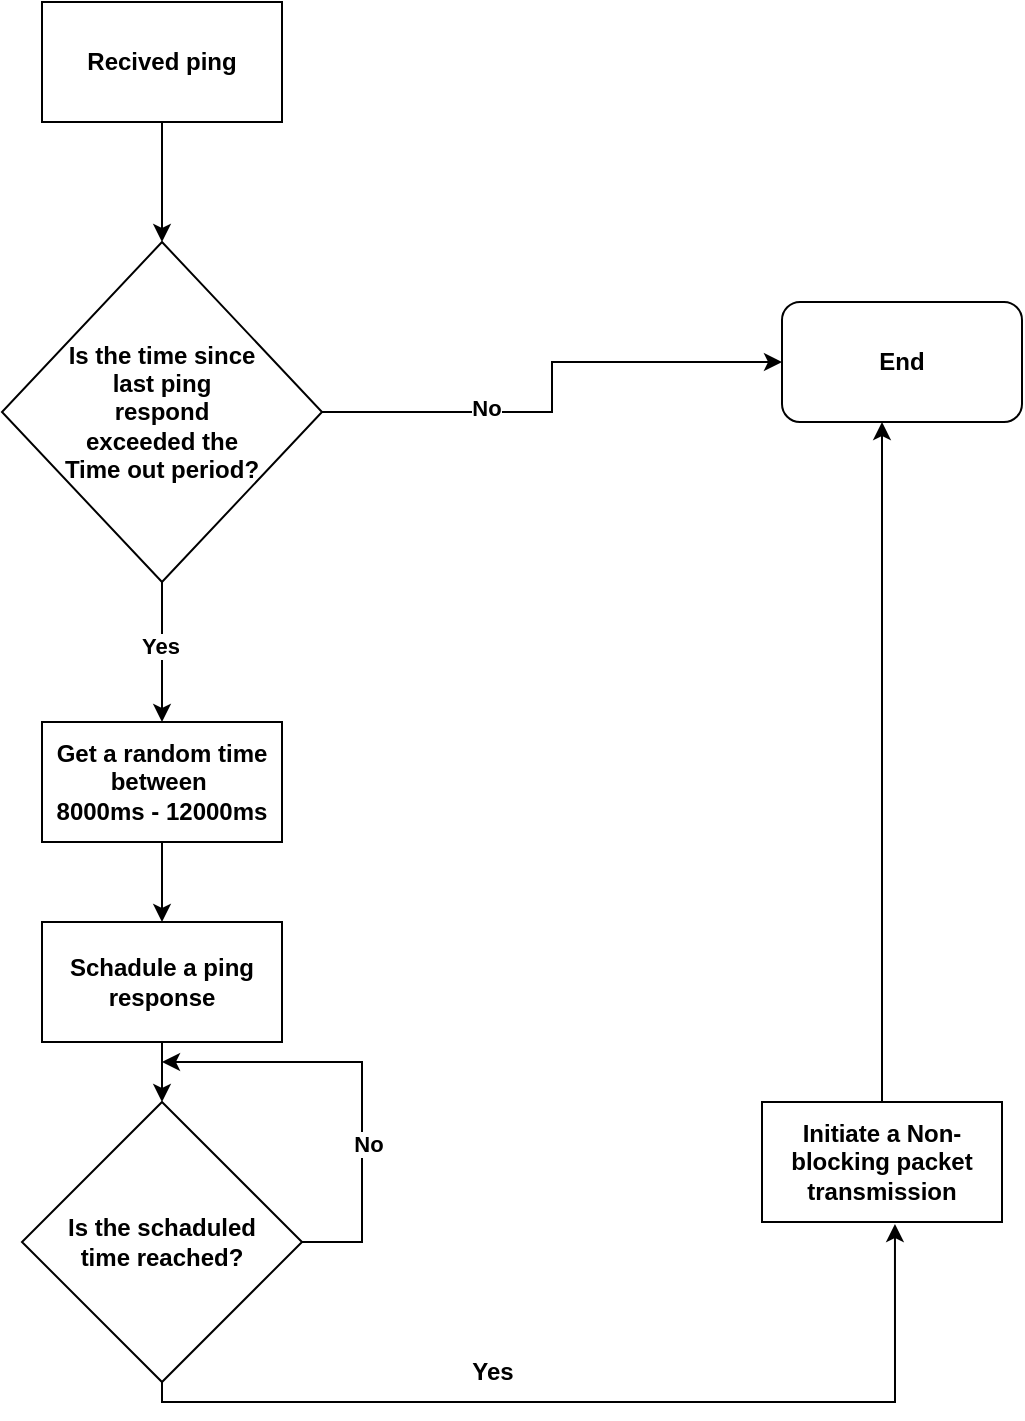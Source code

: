 <mxfile version="24.2.5" type="github">
  <diagram name="Page-1" id="v4S2KKzO6r7TvPnR6DC_">
    <mxGraphModel dx="1393" dy="809" grid="1" gridSize="10" guides="1" tooltips="1" connect="1" arrows="1" fold="1" page="1" pageScale="1" pageWidth="850" pageHeight="1100" math="0" shadow="0">
      <root>
        <mxCell id="0" />
        <mxCell id="1" parent="0" />
        <mxCell id="7Iw9vnkbZskr4MVcJifC-3" style="edgeStyle=orthogonalEdgeStyle;rounded=0;orthogonalLoop=1;jettySize=auto;html=1;entryX=0.5;entryY=0;entryDx=0;entryDy=0;fontStyle=1" edge="1" parent="1" source="7Iw9vnkbZskr4MVcJifC-1" target="7Iw9vnkbZskr4MVcJifC-2">
          <mxGeometry relative="1" as="geometry" />
        </mxCell>
        <mxCell id="7Iw9vnkbZskr4MVcJifC-1" value="Recived ping" style="rounded=0;whiteSpace=wrap;html=1;fontStyle=1" vertex="1" parent="1">
          <mxGeometry x="140" y="140" width="120" height="60" as="geometry" />
        </mxCell>
        <mxCell id="7Iw9vnkbZskr4MVcJifC-4" style="edgeStyle=orthogonalEdgeStyle;rounded=0;orthogonalLoop=1;jettySize=auto;html=1;entryX=0.5;entryY=0;entryDx=0;entryDy=0;fontStyle=1" edge="1" parent="1" source="7Iw9vnkbZskr4MVcJifC-2" target="7Iw9vnkbZskr4MVcJifC-6">
          <mxGeometry relative="1" as="geometry">
            <mxPoint x="200" y="510" as="targetPoint" />
          </mxGeometry>
        </mxCell>
        <mxCell id="7Iw9vnkbZskr4MVcJifC-5" value="Yes" style="edgeLabel;html=1;align=center;verticalAlign=middle;resizable=0;points=[];fontStyle=1" vertex="1" connectable="0" parent="7Iw9vnkbZskr4MVcJifC-4">
          <mxGeometry x="-0.106" y="-1" relative="1" as="geometry">
            <mxPoint as="offset" />
          </mxGeometry>
        </mxCell>
        <mxCell id="7Iw9vnkbZskr4MVcJifC-8" style="edgeStyle=orthogonalEdgeStyle;rounded=0;orthogonalLoop=1;jettySize=auto;html=1;fontStyle=1" edge="1" parent="1" source="7Iw9vnkbZskr4MVcJifC-2" target="7Iw9vnkbZskr4MVcJifC-7">
          <mxGeometry relative="1" as="geometry" />
        </mxCell>
        <mxCell id="7Iw9vnkbZskr4MVcJifC-19" value="No" style="edgeLabel;html=1;align=center;verticalAlign=middle;resizable=0;points=[];fontStyle=1" vertex="1" connectable="0" parent="7Iw9vnkbZskr4MVcJifC-8">
          <mxGeometry x="-0.357" y="2" relative="1" as="geometry">
            <mxPoint as="offset" />
          </mxGeometry>
        </mxCell>
        <mxCell id="7Iw9vnkbZskr4MVcJifC-2" value="&lt;div&gt;Is the time since&lt;/div&gt;&lt;div&gt;&amp;nbsp;last ping&amp;nbsp;&lt;/div&gt;&lt;div&gt;respond&lt;/div&gt;&lt;div&gt;exceeded the&lt;/div&gt;&lt;div&gt;Time out period?&lt;/div&gt;" style="rhombus;whiteSpace=wrap;html=1;fontStyle=1" vertex="1" parent="1">
          <mxGeometry x="120" y="260" width="160" height="170" as="geometry" />
        </mxCell>
        <mxCell id="7Iw9vnkbZskr4MVcJifC-11" style="edgeStyle=orthogonalEdgeStyle;rounded=0;orthogonalLoop=1;jettySize=auto;html=1;entryX=0.5;entryY=0;entryDx=0;entryDy=0;fontStyle=1" edge="1" parent="1" source="7Iw9vnkbZskr4MVcJifC-6" target="7Iw9vnkbZskr4MVcJifC-10">
          <mxGeometry relative="1" as="geometry" />
        </mxCell>
        <mxCell id="7Iw9vnkbZskr4MVcJifC-6" value="Get a random time&lt;br&gt;between&amp;nbsp;&lt;div&gt;8000ms - 12000ms&lt;/div&gt;" style="rounded=0;whiteSpace=wrap;html=1;fontStyle=1" vertex="1" parent="1">
          <mxGeometry x="140" y="500" width="120" height="60" as="geometry" />
        </mxCell>
        <mxCell id="7Iw9vnkbZskr4MVcJifC-7" value="End" style="rounded=1;whiteSpace=wrap;html=1;fontStyle=1" vertex="1" parent="1">
          <mxGeometry x="510" y="290" width="120" height="60" as="geometry" />
        </mxCell>
        <mxCell id="7Iw9vnkbZskr4MVcJifC-13" style="edgeStyle=orthogonalEdgeStyle;rounded=0;orthogonalLoop=1;jettySize=auto;html=1;fontStyle=1" edge="1" parent="1" source="7Iw9vnkbZskr4MVcJifC-9">
          <mxGeometry relative="1" as="geometry">
            <mxPoint x="200" y="670" as="targetPoint" />
            <Array as="points">
              <mxPoint x="300" y="760" />
              <mxPoint x="300" y="670" />
            </Array>
          </mxGeometry>
        </mxCell>
        <mxCell id="7Iw9vnkbZskr4MVcJifC-14" value="No" style="edgeLabel;html=1;align=center;verticalAlign=middle;resizable=0;points=[];fontStyle=1" vertex="1" connectable="0" parent="7Iw9vnkbZskr4MVcJifC-13">
          <mxGeometry x="-0.28" y="-3" relative="1" as="geometry">
            <mxPoint as="offset" />
          </mxGeometry>
        </mxCell>
        <mxCell id="7Iw9vnkbZskr4MVcJifC-9" value="Is the schaduled&lt;br&gt;time reached?" style="rhombus;whiteSpace=wrap;html=1;fontStyle=1" vertex="1" parent="1">
          <mxGeometry x="130" y="690" width="140" height="140" as="geometry" />
        </mxCell>
        <mxCell id="7Iw9vnkbZskr4MVcJifC-12" style="edgeStyle=orthogonalEdgeStyle;rounded=0;orthogonalLoop=1;jettySize=auto;html=1;entryX=0.5;entryY=0;entryDx=0;entryDy=0;fontStyle=1" edge="1" parent="1" source="7Iw9vnkbZskr4MVcJifC-10" target="7Iw9vnkbZskr4MVcJifC-9">
          <mxGeometry relative="1" as="geometry" />
        </mxCell>
        <mxCell id="7Iw9vnkbZskr4MVcJifC-10" value="Schadule a ping&lt;br&gt;response" style="rounded=0;whiteSpace=wrap;html=1;fontStyle=1" vertex="1" parent="1">
          <mxGeometry x="140" y="600" width="120" height="60" as="geometry" />
        </mxCell>
        <mxCell id="7Iw9vnkbZskr4MVcJifC-17" style="edgeStyle=orthogonalEdgeStyle;rounded=0;orthogonalLoop=1;jettySize=auto;html=1;fontStyle=1" edge="1" parent="1" source="7Iw9vnkbZskr4MVcJifC-15" target="7Iw9vnkbZskr4MVcJifC-7">
          <mxGeometry relative="1" as="geometry">
            <Array as="points">
              <mxPoint x="560" y="440" />
              <mxPoint x="560" y="440" />
            </Array>
          </mxGeometry>
        </mxCell>
        <mxCell id="7Iw9vnkbZskr4MVcJifC-15" value="Initiate a Non-blocking packet&lt;br&gt;transmission" style="rounded=0;whiteSpace=wrap;html=1;fontStyle=1" vertex="1" parent="1">
          <mxGeometry x="500" y="690" width="120" height="60" as="geometry" />
        </mxCell>
        <mxCell id="7Iw9vnkbZskr4MVcJifC-16" style="edgeStyle=orthogonalEdgeStyle;rounded=0;orthogonalLoop=1;jettySize=auto;html=1;entryX=0.554;entryY=1.017;entryDx=0;entryDy=0;entryPerimeter=0;fontStyle=1" edge="1" parent="1" source="7Iw9vnkbZskr4MVcJifC-9" target="7Iw9vnkbZskr4MVcJifC-15">
          <mxGeometry relative="1" as="geometry">
            <Array as="points">
              <mxPoint x="200" y="840" />
              <mxPoint x="567" y="840" />
            </Array>
          </mxGeometry>
        </mxCell>
        <mxCell id="7Iw9vnkbZskr4MVcJifC-18" value="Yes" style="text;html=1;align=center;verticalAlign=middle;resizable=0;points=[];autosize=1;strokeColor=none;fillColor=none;fontStyle=1" vertex="1" parent="1">
          <mxGeometry x="345" y="810" width="40" height="30" as="geometry" />
        </mxCell>
      </root>
    </mxGraphModel>
  </diagram>
</mxfile>
